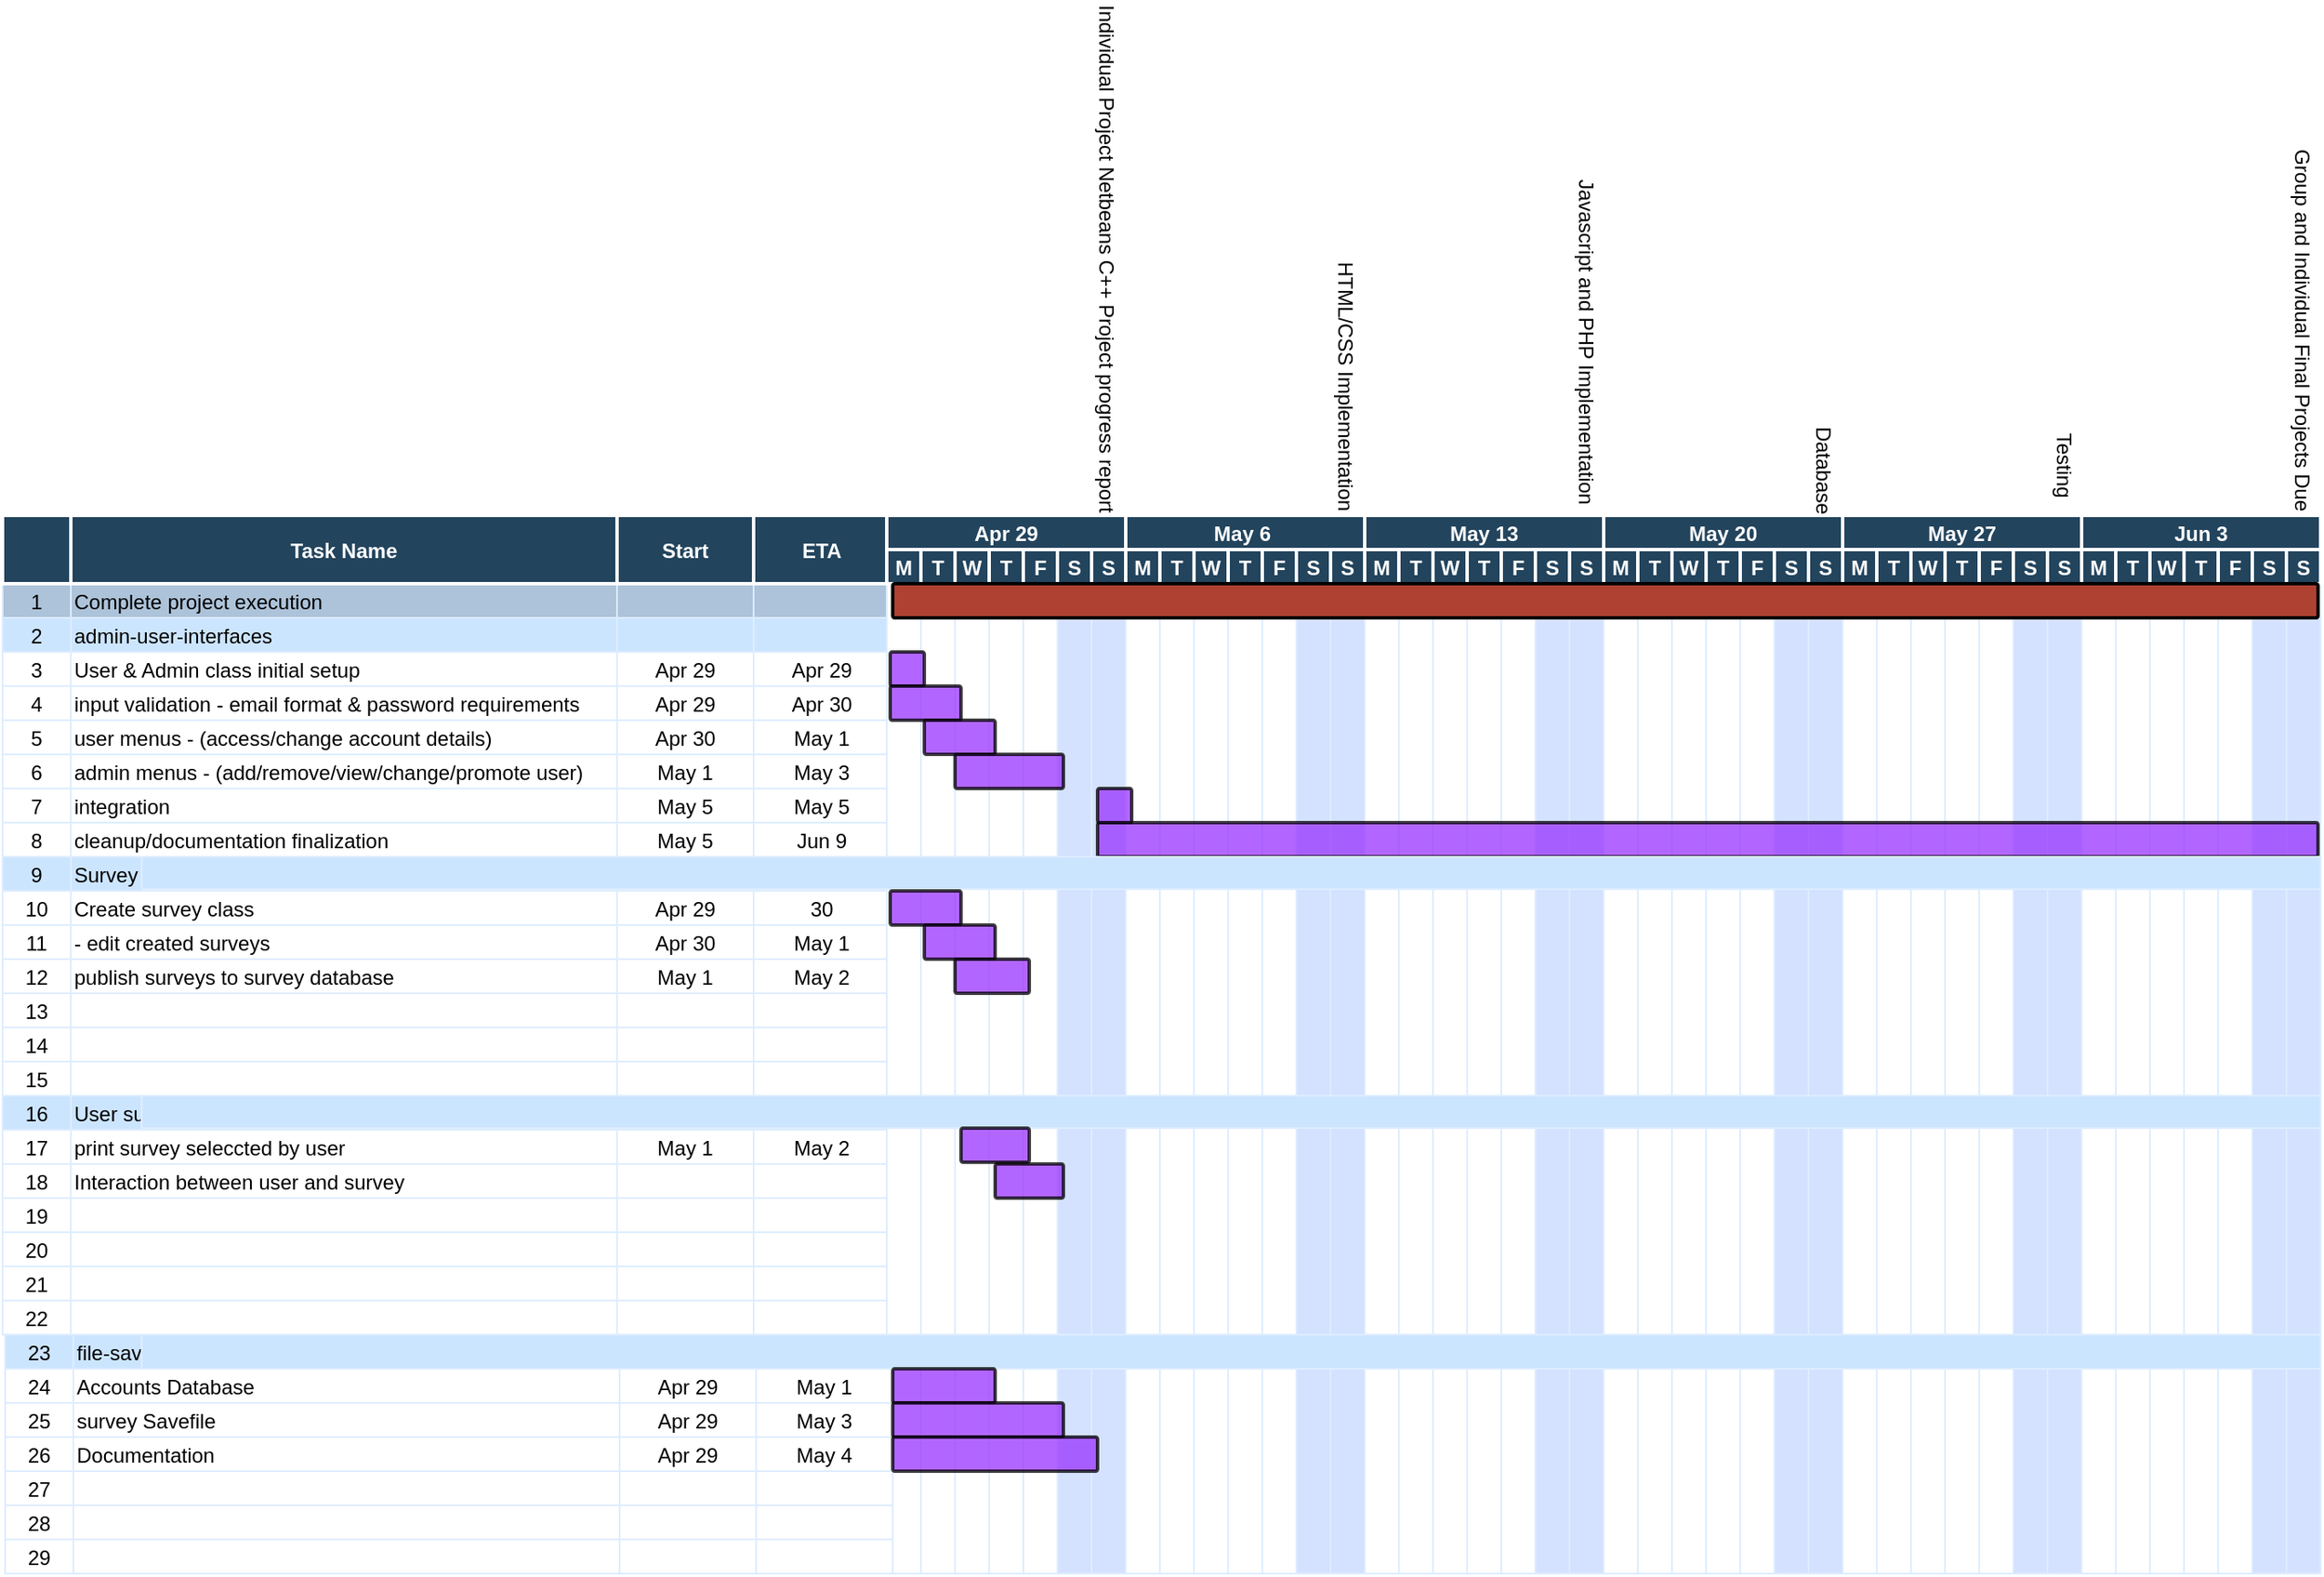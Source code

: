 <mxfile version="24.3.1" type="device">
  <diagram name="Page-1" id="8378b5f6-a2b2-b727-a746-972ab9d02e00">
    <mxGraphModel dx="1430" dy="763" grid="1" gridSize="10" guides="1" tooltips="1" connect="0" arrows="1" fold="1" page="1" pageScale="1.5" pageWidth="1169" pageHeight="827" background="none" math="0" shadow="0">
      <root>
        <mxCell id="0" />
        <mxCell id="1" parent="0" />
        <mxCell id="63" value="1" style="strokeColor=#DEEDFF;fillColor=#ADC3D9" parent="1" vertex="1">
          <mxGeometry x="868.5" y="420" width="40" height="20" as="geometry" />
        </mxCell>
        <mxCell id="64" value="Complete project execution" style="align=left;strokeColor=#DEEDFF;fillColor=#ADC3D9" parent="1" vertex="1">
          <mxGeometry x="908.5" y="420" width="320" height="20" as="geometry" />
        </mxCell>
        <mxCell id="66" value="" style="strokeColor=#DEEDFF;fillColor=#ADC3D9" parent="1" vertex="1">
          <mxGeometry x="1228.5" y="420" width="80.0" height="20" as="geometry" />
        </mxCell>
        <mxCell id="67" value="" style="strokeColor=#DEEDFF;fillColor=#ADC3D9" parent="1" vertex="1">
          <mxGeometry x="1308.5" y="420.0" width="80.0" height="20" as="geometry" />
        </mxCell>
        <mxCell id="69" value="2" style="strokeColor=#DEEDFF;fillColor=#CCE5FF" parent="1" vertex="1">
          <mxGeometry x="868.5" y="440.0" width="40" height="20" as="geometry" />
        </mxCell>
        <mxCell id="70" value="admin-user-interfaces" style="align=left;strokeColor=#DEEDFF;fillColor=#CCE5FF" parent="1" vertex="1">
          <mxGeometry x="908.5" y="440.0" width="320.0" height="20" as="geometry" />
        </mxCell>
        <mxCell id="72" value="" style="strokeColor=#DEEDFF;fillColor=#CCE5FF" parent="1" vertex="1">
          <mxGeometry x="1228.5" y="440.0" width="80.0" height="20" as="geometry" />
        </mxCell>
        <mxCell id="73" value="" style="strokeColor=#DEEDFF;fillColor=#CCE5FF" parent="1" vertex="1">
          <mxGeometry x="1308.5" y="440.0" width="80.0" height="20" as="geometry" />
        </mxCell>
        <mxCell id="74" value="3" style="strokeColor=#DEEDFF" parent="1" vertex="1">
          <mxGeometry x="868.5" y="460.0" width="40" height="20" as="geometry" />
        </mxCell>
        <mxCell id="75" value="User &amp; Admin class initial setup" style="align=left;strokeColor=#DEEDFF" parent="1" vertex="1">
          <mxGeometry x="908.5" y="460.0" width="320.0" height="20.0" as="geometry" />
        </mxCell>
        <mxCell id="77" value="Apr 29" style="strokeColor=#DEEDFF" parent="1" vertex="1">
          <mxGeometry x="1228.5" y="460.0" width="80.0" height="20" as="geometry" />
        </mxCell>
        <mxCell id="78" value="Apr 29" style="strokeColor=#DEEDFF" parent="1" vertex="1">
          <mxGeometry x="1308.5" y="460" width="80.0" height="20" as="geometry" />
        </mxCell>
        <mxCell id="79" value="4" style="strokeColor=#DEEDFF" parent="1" vertex="1">
          <mxGeometry x="868.5" y="480.0" width="40" height="20" as="geometry" />
        </mxCell>
        <mxCell id="80" value="input validation - email format &amp; password requirements" style="align=left;strokeColor=#DEEDFF" parent="1" vertex="1">
          <mxGeometry x="908.5" y="480.0" width="320" height="20" as="geometry" />
        </mxCell>
        <mxCell id="82" value="Apr 29" style="strokeColor=#DEEDFF" parent="1" vertex="1">
          <mxGeometry x="1228.5" y="480.0" width="80.0" height="20" as="geometry" />
        </mxCell>
        <mxCell id="83" value="Apr 30" style="strokeColor=#DEEDFF" parent="1" vertex="1">
          <mxGeometry x="1308.5" y="480.0" width="80.0" height="20" as="geometry" />
        </mxCell>
        <mxCell id="84" value="5" style="strokeColor=#DEEDFF" parent="1" vertex="1">
          <mxGeometry x="868.5" y="500.0" width="40" height="20" as="geometry" />
        </mxCell>
        <mxCell id="85" value="user menus - (access/change account details)" style="align=left;strokeColor=#DEEDFF" parent="1" vertex="1">
          <mxGeometry x="908.5" y="500.0" width="320.0" height="20" as="geometry" />
        </mxCell>
        <mxCell id="9tf3NSUqnuniqDZa3T5g-255" value="" style="edgeStyle=orthogonalEdgeStyle;rounded=0;orthogonalLoop=1;jettySize=auto;html=1;" parent="1" source="87" target="95" edge="1">
          <mxGeometry relative="1" as="geometry" />
        </mxCell>
        <mxCell id="87" value="Apr 30" style="strokeColor=#DEEDFF" parent="1" vertex="1">
          <mxGeometry x="1228.5" y="500.0" width="80.0" height="20" as="geometry" />
        </mxCell>
        <mxCell id="88" value="May 1" style="strokeColor=#DEEDFF" parent="1" vertex="1">
          <mxGeometry x="1308.5" y="500.0" width="80.0" height="20" as="geometry" />
        </mxCell>
        <mxCell id="89" value="6" style="strokeColor=#DEEDFF" parent="1" vertex="1">
          <mxGeometry x="868.5" y="520.0" width="40" height="20" as="geometry" />
        </mxCell>
        <mxCell id="90" value="admin menus - (add/remove/view/change/promote user)" style="align=left;strokeColor=#DEEDFF" parent="1" vertex="1">
          <mxGeometry x="908.5" y="520.0" width="320.0" height="20" as="geometry" />
        </mxCell>
        <mxCell id="92" value="May 1" style="strokeColor=#DEEDFF" parent="1" vertex="1">
          <mxGeometry x="1228.5" y="520.0" width="80.0" height="20" as="geometry" />
        </mxCell>
        <mxCell id="93" value="May 3" style="strokeColor=#DEEDFF" parent="1" vertex="1">
          <mxGeometry x="1308.5" y="520.0" width="80.0" height="20" as="geometry" />
        </mxCell>
        <mxCell id="94" value="7" style="strokeColor=#DEEDFF" parent="1" vertex="1">
          <mxGeometry x="868.5" y="540.0" width="40" height="20" as="geometry" />
        </mxCell>
        <mxCell id="95" value="integration" style="align=left;strokeColor=#DEEDFF" parent="1" vertex="1">
          <mxGeometry x="908.5" y="540.0" width="320.0" height="20" as="geometry" />
        </mxCell>
        <mxCell id="97" value="May 5" style="strokeColor=#DEEDFF" parent="1" vertex="1">
          <mxGeometry x="1228.5" y="540.0" width="80.0" height="20" as="geometry" />
        </mxCell>
        <mxCell id="98" value="May 5" style="strokeColor=#DEEDFF" parent="1" vertex="1">
          <mxGeometry x="1308.5" y="540.0" width="80.0" height="20" as="geometry" />
        </mxCell>
        <mxCell id="99" value="8" style="strokeColor=#DEEDFF" parent="1" vertex="1">
          <mxGeometry x="868.5" y="560.0" width="40" height="20" as="geometry" />
        </mxCell>
        <mxCell id="100" value="cleanup/documentation finalization" style="align=left;strokeColor=#DEEDFF" parent="1" vertex="1">
          <mxGeometry x="908.5" y="560.0" width="320.0" height="20" as="geometry" />
        </mxCell>
        <mxCell id="102" value="May 5" style="strokeColor=#DEEDFF" parent="1" vertex="1">
          <mxGeometry x="1228.5" y="560.0" width="80.0" height="20" as="geometry" />
        </mxCell>
        <mxCell id="103" value="Jun 9" style="strokeColor=#DEEDFF" parent="1" vertex="1">
          <mxGeometry x="1308.5" y="560.0" width="80.0" height="20" as="geometry" />
        </mxCell>
        <mxCell id="104" value="9" style="strokeColor=#DEEDFF;fillColor=#CCE5FF" parent="1" vertex="1">
          <mxGeometry x="868.5" y="580.0" width="40" height="20" as="geometry" />
        </mxCell>
        <mxCell id="105" value="Survey questions" style="align=left;strokeColor=#DEEDFF;fillColor=#CCE5FF" parent="1" vertex="1">
          <mxGeometry x="908.5" y="580.0" width="320.0" height="20.0" as="geometry" />
        </mxCell>
        <mxCell id="107" value="" style="strokeColor=#DEEDFF;fillColor=#CCE5FF" parent="1" vertex="1">
          <mxGeometry x="1228.5" y="580.0" width="80.0" height="20" as="geometry" />
        </mxCell>
        <mxCell id="108" value="" style="strokeColor=#DEEDFF;fillColor=#CCE5FF" parent="1" vertex="1">
          <mxGeometry x="1308.5" y="580.0" width="80.0" height="20" as="geometry" />
        </mxCell>
        <mxCell id="109" value="10" style="strokeColor=#DEEDFF" parent="1" vertex="1">
          <mxGeometry x="868.5" y="600.0" width="40" height="20" as="geometry" />
        </mxCell>
        <mxCell id="110" value="Create survey class" style="align=left;strokeColor=#DEEDFF" parent="1" vertex="1">
          <mxGeometry x="908.5" y="600.0" width="320.0" height="20" as="geometry" />
        </mxCell>
        <mxCell id="112" value="Apr 29" style="strokeColor=#DEEDFF" parent="1" vertex="1">
          <mxGeometry x="1228.5" y="600.0" width="80.0" height="20" as="geometry" />
        </mxCell>
        <mxCell id="113" value="30" style="strokeColor=#DEEDFF" parent="1" vertex="1">
          <mxGeometry x="1308.5" y="600.0" width="80.0" height="20" as="geometry" />
        </mxCell>
        <mxCell id="114" value="11" style="strokeColor=#DEEDFF" parent="1" vertex="1">
          <mxGeometry x="868.5" y="620.0" width="40" height="20" as="geometry" />
        </mxCell>
        <mxCell id="115" value="- edit created surveys" style="align=left;strokeColor=#DEEDFF" parent="1" vertex="1">
          <mxGeometry x="908.5" y="620.0" width="320.0" height="20" as="geometry" />
        </mxCell>
        <mxCell id="117" value="Apr 30" style="strokeColor=#DEEDFF" parent="1" vertex="1">
          <mxGeometry x="1228.5" y="620.0" width="80.0" height="20" as="geometry" />
        </mxCell>
        <mxCell id="118" value="May 1" style="strokeColor=#DEEDFF" parent="1" vertex="1">
          <mxGeometry x="1308.5" y="620.0" width="80.0" height="20" as="geometry" />
        </mxCell>
        <mxCell id="119" value="12" style="strokeColor=#DEEDFF" parent="1" vertex="1">
          <mxGeometry x="868.5" y="640.0" width="40" height="20" as="geometry" />
        </mxCell>
        <mxCell id="120" value="publish surveys to survey database" style="align=left;strokeColor=#DEEDFF" parent="1" vertex="1">
          <mxGeometry x="908.5" y="640.0" width="320" height="20" as="geometry" />
        </mxCell>
        <mxCell id="122" value="May 1" style="strokeColor=#DEEDFF" parent="1" vertex="1">
          <mxGeometry x="1228.5" y="640.0" width="80.0" height="20" as="geometry" />
        </mxCell>
        <mxCell id="123" value="May 2" style="strokeColor=#DEEDFF" parent="1" vertex="1">
          <mxGeometry x="1308.5" y="640.0" width="80.0" height="20" as="geometry" />
        </mxCell>
        <mxCell id="124" value="13" style="strokeColor=#DEEDFF" parent="1" vertex="1">
          <mxGeometry x="868.5" y="660.0" width="40" height="20" as="geometry" />
        </mxCell>
        <mxCell id="125" value="" style="align=left;strokeColor=#DEEDFF" parent="1" vertex="1">
          <mxGeometry x="908.5" y="660.0" width="320" height="20" as="geometry" />
        </mxCell>
        <mxCell id="127" value="" style="strokeColor=#DEEDFF" parent="1" vertex="1">
          <mxGeometry x="1228.5" y="660.0" width="80.0" height="20" as="geometry" />
        </mxCell>
        <mxCell id="128" value="" style="strokeColor=#DEEDFF" parent="1" vertex="1">
          <mxGeometry x="1308.5" y="660.0" width="80.0" height="20" as="geometry" />
        </mxCell>
        <mxCell id="129" value="14" style="strokeColor=#DEEDFF" parent="1" vertex="1">
          <mxGeometry x="868.5" y="680.0" width="40" height="20" as="geometry" />
        </mxCell>
        <mxCell id="130" value="" style="align=left;strokeColor=#DEEDFF" parent="1" vertex="1">
          <mxGeometry x="908.5" y="680.0" width="320.0" height="20" as="geometry" />
        </mxCell>
        <mxCell id="132" value="" style="strokeColor=#DEEDFF" parent="1" vertex="1">
          <mxGeometry x="1228.5" y="680.0" width="80.0" height="20" as="geometry" />
        </mxCell>
        <mxCell id="133" value="" style="strokeColor=#DEEDFF" parent="1" vertex="1">
          <mxGeometry x="1308.5" y="680.0" width="80.0" height="20" as="geometry" />
        </mxCell>
        <mxCell id="134" value="15" style="strokeColor=#DEEDFF;fillColor=#FFFFFF" parent="1" vertex="1">
          <mxGeometry x="868.5" y="700.0" width="40" height="20" as="geometry" />
        </mxCell>
        <mxCell id="135" value="" style="align=left;strokeColor=#DEEDFF;fillColor=#FFFFFF" parent="1" vertex="1">
          <mxGeometry x="908.5" y="700.0" width="320.0" height="20" as="geometry" />
        </mxCell>
        <mxCell id="137" value="" style="strokeColor=#DEEDFF;fillColor=#FFFFFF" parent="1" vertex="1">
          <mxGeometry x="1228.5" y="700.0" width="80.0" height="20" as="geometry" />
        </mxCell>
        <mxCell id="138" value="" style="strokeColor=#DEEDFF;fillColor=#FFFFFF" parent="1" vertex="1">
          <mxGeometry x="1308.5" y="700.0" width="80.0" height="20" as="geometry" />
        </mxCell>
        <mxCell id="139" value="16" style="strokeColor=#DEEDFF;fillColor=#CCE5FF" parent="1" vertex="1">
          <mxGeometry x="868.5" y="720.0" width="40" height="20" as="geometry" />
        </mxCell>
        <mxCell id="140" value="User survey completion" style="align=left;strokeColor=#DEEDFF;fillColor=#CCE5FF" parent="1" vertex="1">
          <mxGeometry x="908.5" y="720.0" width="320.0" height="20" as="geometry" />
        </mxCell>
        <mxCell id="142" value="" style="strokeColor=#DEEDFF;fillColor=#CCE5FF" parent="1" vertex="1">
          <mxGeometry x="1228.5" y="720.0" width="80.0" height="20" as="geometry" />
        </mxCell>
        <mxCell id="143" value="" style="strokeColor=#DEEDFF;fillColor=#CCE5FF" parent="1" vertex="1">
          <mxGeometry x="1308.5" y="720.0" width="80.0" height="20" as="geometry" />
        </mxCell>
        <mxCell id="144" value="17" style="strokeColor=#DEEDFF" parent="1" vertex="1">
          <mxGeometry x="868.5" y="740.0" width="40" height="20" as="geometry" />
        </mxCell>
        <mxCell id="145" value="print survey seleccted by user" style="align=left;strokeColor=#DEEDFF" parent="1" vertex="1">
          <mxGeometry x="908.5" y="740.0" width="320.0" height="20" as="geometry" />
        </mxCell>
        <mxCell id="147" value="May 1" style="strokeColor=#DEEDFF" parent="1" vertex="1">
          <mxGeometry x="1228.5" y="740.0" width="80.0" height="20" as="geometry" />
        </mxCell>
        <mxCell id="148" value="May 2" style="strokeColor=#DEEDFF;direction=west;" parent="1" vertex="1">
          <mxGeometry x="1308.5" y="740.0" width="80.0" height="20" as="geometry" />
        </mxCell>
        <mxCell id="149" value="18" style="strokeColor=#DEEDFF" parent="1" vertex="1">
          <mxGeometry x="868.5" y="760.0" width="40" height="20" as="geometry" />
        </mxCell>
        <mxCell id="150" value="Interaction between user and survey" style="align=left;strokeColor=#DEEDFF" parent="1" vertex="1">
          <mxGeometry x="908.5" y="760.0" width="320.0" height="20" as="geometry" />
        </mxCell>
        <mxCell id="152" value="" style="strokeColor=#DEEDFF" parent="1" vertex="1">
          <mxGeometry x="1228.5" y="760.0" width="80.0" height="20" as="geometry" />
        </mxCell>
        <mxCell id="153" value="" style="strokeColor=#DEEDFF" parent="1" vertex="1">
          <mxGeometry x="1308.5" y="760.0" width="80.0" height="20" as="geometry" />
        </mxCell>
        <mxCell id="154" value="19" style="strokeColor=#DEEDFF" parent="1" vertex="1">
          <mxGeometry x="868.5" y="780.0" width="40" height="20" as="geometry" />
        </mxCell>
        <mxCell id="155" value="" style="align=left;strokeColor=#DEEDFF" parent="1" vertex="1">
          <mxGeometry x="908.5" y="780.0" width="320.0" height="20" as="geometry" />
        </mxCell>
        <mxCell id="157" value="" style="strokeColor=#DEEDFF" parent="1" vertex="1">
          <mxGeometry x="1228.5" y="780.0" width="80.0" height="20" as="geometry" />
        </mxCell>
        <mxCell id="158" value="" style="strokeColor=#DEEDFF" parent="1" vertex="1">
          <mxGeometry x="1308.5" y="780.0" width="80.0" height="20" as="geometry" />
        </mxCell>
        <mxCell id="159" value="20" style="strokeColor=#DEEDFF" parent="1" vertex="1">
          <mxGeometry x="868.5" y="800.0" width="40" height="20" as="geometry" />
        </mxCell>
        <mxCell id="160" value="" style="align=left;strokeColor=#DEEDFF" parent="1" vertex="1">
          <mxGeometry x="908.5" y="800.0" width="320.0" height="20" as="geometry" />
        </mxCell>
        <mxCell id="162" value="" style="strokeColor=#DEEDFF" parent="1" vertex="1">
          <mxGeometry x="1228.5" y="800.0" width="80.0" height="20" as="geometry" />
        </mxCell>
        <mxCell id="163" value="" style="strokeColor=#DEEDFF" parent="1" vertex="1">
          <mxGeometry x="1308.5" y="800.0" width="80.0" height="20" as="geometry" />
        </mxCell>
        <mxCell id="164" value="21" style="strokeColor=#DEEDFF" parent="1" vertex="1">
          <mxGeometry x="868.5" y="820.0" width="40" height="20" as="geometry" />
        </mxCell>
        <mxCell id="165" value="" style="align=left;strokeColor=#DEEDFF" parent="1" vertex="1">
          <mxGeometry x="908.5" y="820.0" width="320.0" height="20" as="geometry" />
        </mxCell>
        <mxCell id="167" value="" style="strokeColor=#DEEDFF" parent="1" vertex="1">
          <mxGeometry x="1228.5" y="820.0" width="80.0" height="20" as="geometry" />
        </mxCell>
        <mxCell id="168" value="" style="strokeColor=#DEEDFF" parent="1" vertex="1">
          <mxGeometry x="1308.5" y="820.0" width="80.0" height="20" as="geometry" />
        </mxCell>
        <mxCell id="169" value="22" style="strokeColor=#DEEDFF" parent="1" vertex="1">
          <mxGeometry x="868.5" y="840.0" width="40" height="20" as="geometry" />
        </mxCell>
        <mxCell id="170" value="" style="align=left;strokeColor=#DEEDFF" parent="1" vertex="1">
          <mxGeometry x="908.5" y="840.0" width="320.0" height="20" as="geometry" />
        </mxCell>
        <mxCell id="172" value="" style="strokeColor=#DEEDFF" parent="1" vertex="1">
          <mxGeometry x="1228.5" y="840.0" width="80.0" height="20" as="geometry" />
        </mxCell>
        <mxCell id="173" value="" style="strokeColor=#DEEDFF" parent="1" vertex="1">
          <mxGeometry x="1308.5" y="840.0" width="80.0" height="20" as="geometry" />
        </mxCell>
        <mxCell id="221" value="" style="strokeColor=#DEEDFF" parent="1" vertex="1">
          <mxGeometry x="1386.5" y="420.0" width="20" height="580" as="geometry" />
        </mxCell>
        <mxCell id="222" value="" style="strokeColor=#DEEDFF" parent="1" vertex="1">
          <mxGeometry x="1406.5" y="420.0" width="20" height="580" as="geometry" />
        </mxCell>
        <mxCell id="223" value="" style="strokeColor=#DEEDFF" parent="1" vertex="1">
          <mxGeometry x="1426.5" y="420.0" width="20" height="580" as="geometry" />
        </mxCell>
        <mxCell id="224" value="" style="strokeColor=#DEEDFF" parent="1" vertex="1">
          <mxGeometry x="1446.5" y="420.0" width="20" height="580" as="geometry" />
        </mxCell>
        <mxCell id="225" value="" style="strokeColor=#DEEDFF" parent="1" vertex="1">
          <mxGeometry x="1466.5" y="420.0" width="20" height="580" as="geometry" />
        </mxCell>
        <mxCell id="226" value="" style="strokeColor=#DEEDFF;fillColor=#D4E1FF" parent="1" vertex="1">
          <mxGeometry x="1486.5" y="420.0" width="20" height="580" as="geometry" />
        </mxCell>
        <mxCell id="227" value="" style="strokeColor=#DEEDFF;fillColor=#D4E1FF" parent="1" vertex="1">
          <mxGeometry x="1506.5" y="420.0" width="20" height="580" as="geometry" />
        </mxCell>
        <mxCell id="228" value="" style="strokeColor=#DEEDFF" parent="1" vertex="1">
          <mxGeometry x="1526.5" y="420.0" width="20" height="580" as="geometry" />
        </mxCell>
        <mxCell id="229" value="" style="strokeColor=#DEEDFF" parent="1" vertex="1">
          <mxGeometry x="1546.5" y="420.0" width="20" height="580" as="geometry" />
        </mxCell>
        <mxCell id="230" value="" style="strokeColor=#DEEDFF" parent="1" vertex="1">
          <mxGeometry x="1566.5" y="420.0" width="20" height="580" as="geometry" />
        </mxCell>
        <mxCell id="231" value="" style="strokeColor=#DEEDFF" parent="1" vertex="1">
          <mxGeometry x="1586.5" y="420.0" width="20" height="580" as="geometry" />
        </mxCell>
        <mxCell id="232" value="" style="strokeColor=#DEEDFF" parent="1" vertex="1">
          <mxGeometry x="1606.5" y="420.0" width="20" height="580" as="geometry" />
        </mxCell>
        <mxCell id="233" value="" style="strokeColor=#DEEDFF;fillColor=#D4E1FF" parent="1" vertex="1">
          <mxGeometry x="1626.5" y="420.0" width="20" height="580" as="geometry" />
        </mxCell>
        <mxCell id="234" value="" style="strokeColor=#DEEDFF;fillColor=#D4E1FF" parent="1" vertex="1">
          <mxGeometry x="1646.5" y="420.0" width="20" height="580" as="geometry" />
        </mxCell>
        <mxCell id="235" value="" style="strokeColor=#DEEDFF" parent="1" vertex="1">
          <mxGeometry x="1666.5" y="420.0" width="20" height="580" as="geometry" />
        </mxCell>
        <mxCell id="236" value="" style="strokeColor=#DEEDFF" parent="1" vertex="1">
          <mxGeometry x="1686.5" y="420.0" width="20" height="580" as="geometry" />
        </mxCell>
        <mxCell id="237" value="" style="strokeColor=#DEEDFF" parent="1" vertex="1">
          <mxGeometry x="1706.5" y="420.0" width="20" height="580" as="geometry" />
        </mxCell>
        <mxCell id="238" value="" style="strokeColor=#DEEDFF" parent="1" vertex="1">
          <mxGeometry x="1726.5" y="420.0" width="20" height="580" as="geometry" />
        </mxCell>
        <mxCell id="239" value="" style="strokeColor=#DEEDFF" parent="1" vertex="1">
          <mxGeometry x="1746.5" y="420.0" width="20" height="580" as="geometry" />
        </mxCell>
        <mxCell id="240" value="" style="strokeColor=#DEEDFF;fillColor=#D4E1FF" parent="1" vertex="1">
          <mxGeometry x="1766.5" y="420.0" width="20" height="580" as="geometry" />
        </mxCell>
        <mxCell id="241" value="" style="strokeColor=#DEEDFF;fillColor=#D4E1FF" parent="1" vertex="1">
          <mxGeometry x="1786.5" y="420.0" width="20" height="580" as="geometry" />
        </mxCell>
        <mxCell id="2" value="Task Name" style="fillColor=#23445D;strokeColor=#FFFFFF;strokeWidth=2;fontColor=#FFFFFF;fontStyle=1" parent="1" vertex="1">
          <mxGeometry x="908.5" y="380" width="320" height="40" as="geometry" />
        </mxCell>
        <mxCell id="3" value="" style="fillColor=#23445D;strokeColor=#FFFFFF;strokeWidth=2;fontColor=#FFFFFF;fontStyle=1" parent="1" vertex="1">
          <mxGeometry x="868.5" y="380" width="40" height="40" as="geometry" />
        </mxCell>
        <mxCell id="13" value="Start" style="fillColor=#23445D;strokeColor=#FFFFFF;strokeWidth=2;fontColor=#FFFFFF;fontStyle=1" parent="1" vertex="1">
          <mxGeometry x="1228.5" y="380.0" width="80.0" height="40.0" as="geometry" />
        </mxCell>
        <mxCell id="14" value="ETA" style="fillColor=#23445D;strokeColor=#FFFFFF;strokeWidth=2;fontColor=#FFFFFF;fontStyle=1" parent="1" vertex="1">
          <mxGeometry x="1308.5" y="380.0" width="80.0" height="40.0" as="geometry" />
        </mxCell>
        <mxCell id="39" value="Apr 29" style="fillColor=#23445D;strokeColor=#FFFFFF;strokeWidth=2;fontColor=#FFFFFF;fontStyle=1" parent="1" vertex="1">
          <mxGeometry x="1386.5" y="380.0" width="140" height="20" as="geometry" />
        </mxCell>
        <mxCell id="40" value="M" style="fillColor=#23445D;strokeColor=#FFFFFF;strokeWidth=2;fontColor=#FFFFFF;fontStyle=1" parent="1" vertex="1">
          <mxGeometry x="1386.5" y="400.0" width="20" height="20" as="geometry" />
        </mxCell>
        <mxCell id="41" value="T" style="fillColor=#23445D;strokeColor=#FFFFFF;strokeWidth=2;fontColor=#FFFFFF;fontStyle=1" parent="1" vertex="1">
          <mxGeometry x="1406.5" y="400.0" width="20" height="20" as="geometry" />
        </mxCell>
        <mxCell id="42" value="W" style="fillColor=#23445D;strokeColor=#FFFFFF;strokeWidth=2;fontColor=#FFFFFF;fontStyle=1" parent="1" vertex="1">
          <mxGeometry x="1426.5" y="400.0" width="20" height="20" as="geometry" />
        </mxCell>
        <mxCell id="43" value="T" style="fillColor=#23445D;strokeColor=#FFFFFF;strokeWidth=2;fontColor=#FFFFFF;fontStyle=1" parent="1" vertex="1">
          <mxGeometry x="1446.5" y="400.0" width="20" height="20" as="geometry" />
        </mxCell>
        <mxCell id="44" value="F" style="fillColor=#23445D;strokeColor=#FFFFFF;strokeWidth=2;fontColor=#FFFFFF;fontStyle=1" parent="1" vertex="1">
          <mxGeometry x="1466.5" y="400" width="20" height="20" as="geometry" />
        </mxCell>
        <mxCell id="45" value="S" style="fillColor=#23445D;strokeColor=#FFFFFF;strokeWidth=2;fontColor=#FFFFFF;fontStyle=1" parent="1" vertex="1">
          <mxGeometry x="1486.5" y="400" width="20" height="20" as="geometry" />
        </mxCell>
        <mxCell id="46" value="S" style="fillColor=#23445D;strokeColor=#FFFFFF;strokeWidth=2;fontColor=#FFFFFF;fontStyle=1" parent="1" vertex="1">
          <mxGeometry x="1506.5" y="400" width="20" height="20" as="geometry" />
        </mxCell>
        <mxCell id="47" value="May 6 " style="fillColor=#23445D;strokeColor=#FFFFFF;strokeWidth=2;fontColor=#FFFFFF;fontStyle=1" parent="1" vertex="1">
          <mxGeometry x="1526.5" y="380" width="140" height="20" as="geometry" />
        </mxCell>
        <mxCell id="48" value="M" style="fillColor=#23445D;strokeColor=#FFFFFF;strokeWidth=2;fontColor=#FFFFFF;fontStyle=1" parent="1" vertex="1">
          <mxGeometry x="1526.5" y="400" width="20" height="20" as="geometry" />
        </mxCell>
        <mxCell id="49" value="T" style="fillColor=#23445D;strokeColor=#FFFFFF;strokeWidth=2;fontColor=#FFFFFF;fontStyle=1" parent="1" vertex="1">
          <mxGeometry x="1546.5" y="400" width="20" height="20" as="geometry" />
        </mxCell>
        <mxCell id="50" value="W" style="fillColor=#23445D;strokeColor=#FFFFFF;strokeWidth=2;fontColor=#FFFFFF;fontStyle=1" parent="1" vertex="1">
          <mxGeometry x="1566.5" y="400" width="20" height="20" as="geometry" />
        </mxCell>
        <mxCell id="51" value="T" style="fillColor=#23445D;strokeColor=#FFFFFF;strokeWidth=2;fontColor=#FFFFFF;fontStyle=1" parent="1" vertex="1">
          <mxGeometry x="1586.5" y="400" width="20" height="20" as="geometry" />
        </mxCell>
        <mxCell id="52" value="F" style="fillColor=#23445D;strokeColor=#FFFFFF;strokeWidth=2;fontColor=#FFFFFF;fontStyle=1" parent="1" vertex="1">
          <mxGeometry x="1606.5" y="400" width="20" height="20" as="geometry" />
        </mxCell>
        <mxCell id="53" value="S" style="fillColor=#23445D;strokeColor=#FFFFFF;strokeWidth=2;fontColor=#FFFFFF;fontStyle=1" parent="1" vertex="1">
          <mxGeometry x="1626.5" y="400" width="20" height="20" as="geometry" />
        </mxCell>
        <mxCell id="54" value="S" style="fillColor=#23445D;strokeColor=#FFFFFF;strokeWidth=2;fontColor=#FFFFFF;fontStyle=1" parent="1" vertex="1">
          <mxGeometry x="1646.5" y="400" width="20" height="20" as="geometry" />
        </mxCell>
        <mxCell id="55" value="May 13" style="fillColor=#23445D;strokeColor=#FFFFFF;strokeWidth=2;fontColor=#FFFFFF;fontStyle=1" parent="1" vertex="1">
          <mxGeometry x="1666.5" y="380.0" width="140" height="20" as="geometry" />
        </mxCell>
        <mxCell id="56" value="M" style="fillColor=#23445D;strokeColor=#FFFFFF;strokeWidth=2;fontColor=#FFFFFF;fontStyle=1" parent="1" vertex="1">
          <mxGeometry x="1666.5" y="400.0" width="20" height="20" as="geometry" />
        </mxCell>
        <mxCell id="57" value="T" style="fillColor=#23445D;strokeColor=#FFFFFF;strokeWidth=2;fontColor=#FFFFFF;fontStyle=1" parent="1" vertex="1">
          <mxGeometry x="1686.5" y="400.0" width="20" height="20" as="geometry" />
        </mxCell>
        <mxCell id="58" value="W" style="fillColor=#23445D;strokeColor=#FFFFFF;strokeWidth=2;fontColor=#FFFFFF;fontStyle=1" parent="1" vertex="1">
          <mxGeometry x="1706.5" y="400.0" width="20" height="20" as="geometry" />
        </mxCell>
        <mxCell id="59" value="T" style="fillColor=#23445D;strokeColor=#FFFFFF;strokeWidth=2;fontColor=#FFFFFF;fontStyle=1" parent="1" vertex="1">
          <mxGeometry x="1726.5" y="400.0" width="20" height="20" as="geometry" />
        </mxCell>
        <mxCell id="60" value="F" style="fillColor=#23445D;strokeColor=#FFFFFF;strokeWidth=2;fontColor=#FFFFFF;fontStyle=1" parent="1" vertex="1">
          <mxGeometry x="1746.5" y="400.0" width="20" height="20" as="geometry" />
        </mxCell>
        <mxCell id="61" value="S" style="fillColor=#23445D;strokeColor=#FFFFFF;strokeWidth=2;fontColor=#FFFFFF;fontStyle=1" parent="1" vertex="1">
          <mxGeometry x="1766.5" y="400.0" width="20" height="20" as="geometry" />
        </mxCell>
        <mxCell id="62" value="S" style="fillColor=#23445D;strokeColor=#FFFFFF;strokeWidth=2;fontColor=#FFFFFF;fontStyle=1" parent="1" vertex="1">
          <mxGeometry x="1786.5" y="400.0" width="20" height="20" as="geometry" />
        </mxCell>
        <mxCell id="Jeid9guDCt3J0gndHfBI-298" value="24" style="strokeColor=#DEEDFF" parent="1" vertex="1">
          <mxGeometry x="870.0" y="880.0" width="40" height="20" as="geometry" />
        </mxCell>
        <mxCell id="Jeid9guDCt3J0gndHfBI-299" value="Accounts Database" style="align=left;strokeColor=#DEEDFF" parent="1" vertex="1">
          <mxGeometry x="910.0" y="880.0" width="320.0" height="20" as="geometry" />
        </mxCell>
        <mxCell id="Jeid9guDCt3J0gndHfBI-301" value="Apr 29" style="strokeColor=#DEEDFF" parent="1" vertex="1">
          <mxGeometry x="1230.0" y="880.0" width="80.0" height="20" as="geometry" />
        </mxCell>
        <mxCell id="Jeid9guDCt3J0gndHfBI-302" value="May 1" style="strokeColor=#DEEDFF" parent="1" vertex="1">
          <mxGeometry x="1310.0" y="880.0" width="80.0" height="20" as="geometry" />
        </mxCell>
        <mxCell id="Jeid9guDCt3J0gndHfBI-303" value="25" style="strokeColor=#DEEDFF" parent="1" vertex="1">
          <mxGeometry x="870.0" y="900.0" width="40" height="20" as="geometry" />
        </mxCell>
        <mxCell id="Jeid9guDCt3J0gndHfBI-304" value="survey Savefile" style="align=left;strokeColor=#DEEDFF" parent="1" vertex="1">
          <mxGeometry x="910.0" y="900.0" width="320.0" height="20" as="geometry" />
        </mxCell>
        <mxCell id="Jeid9guDCt3J0gndHfBI-306" value="Apr 29" style="strokeColor=#DEEDFF" parent="1" vertex="1">
          <mxGeometry x="1230.0" y="900.0" width="80.0" height="20" as="geometry" />
        </mxCell>
        <mxCell id="Jeid9guDCt3J0gndHfBI-307" value="May 3" style="strokeColor=#DEEDFF" parent="1" vertex="1">
          <mxGeometry x="1310.0" y="900.0" width="80.0" height="20" as="geometry" />
        </mxCell>
        <mxCell id="Jeid9guDCt3J0gndHfBI-308" value="26" style="strokeColor=#DEEDFF" parent="1" vertex="1">
          <mxGeometry x="870.0" y="920.0" width="40" height="20" as="geometry" />
        </mxCell>
        <mxCell id="Jeid9guDCt3J0gndHfBI-309" value="Documentation" style="align=left;strokeColor=#DEEDFF" parent="1" vertex="1">
          <mxGeometry x="910.0" y="920.0" width="320.0" height="20" as="geometry" />
        </mxCell>
        <mxCell id="Jeid9guDCt3J0gndHfBI-311" value="Apr 29" style="strokeColor=#DEEDFF" parent="1" vertex="1">
          <mxGeometry x="1230.0" y="920.0" width="80.0" height="20" as="geometry" />
        </mxCell>
        <mxCell id="Jeid9guDCt3J0gndHfBI-312" value="May 4" style="strokeColor=#DEEDFF" parent="1" vertex="1">
          <mxGeometry x="1310.0" y="920.0" width="80.0" height="20" as="geometry" />
        </mxCell>
        <mxCell id="Jeid9guDCt3J0gndHfBI-313" value="27" style="strokeColor=#DEEDFF" parent="1" vertex="1">
          <mxGeometry x="870.0" y="940.0" width="40" height="20" as="geometry" />
        </mxCell>
        <mxCell id="Jeid9guDCt3J0gndHfBI-314" value="" style="align=left;strokeColor=#DEEDFF" parent="1" vertex="1">
          <mxGeometry x="910.0" y="940.0" width="320.0" height="20" as="geometry" />
        </mxCell>
        <mxCell id="Jeid9guDCt3J0gndHfBI-316" value="" style="strokeColor=#DEEDFF" parent="1" vertex="1">
          <mxGeometry x="1230.0" y="940.0" width="80.0" height="20" as="geometry" />
        </mxCell>
        <mxCell id="Jeid9guDCt3J0gndHfBI-317" value="" style="strokeColor=#DEEDFF" parent="1" vertex="1">
          <mxGeometry x="1310.0" y="940.0" width="80.0" height="20" as="geometry" />
        </mxCell>
        <mxCell id="Jeid9guDCt3J0gndHfBI-318" value="28" style="strokeColor=#DEEDFF" parent="1" vertex="1">
          <mxGeometry x="870.0" y="960.0" width="40" height="20" as="geometry" />
        </mxCell>
        <mxCell id="Jeid9guDCt3J0gndHfBI-319" value="" style="align=left;strokeColor=#DEEDFF" parent="1" vertex="1">
          <mxGeometry x="910.0" y="960.0" width="320.0" height="20" as="geometry" />
        </mxCell>
        <mxCell id="Jeid9guDCt3J0gndHfBI-321" value="" style="strokeColor=#DEEDFF" parent="1" vertex="1">
          <mxGeometry x="1230.0" y="960.0" width="80.0" height="20" as="geometry" />
        </mxCell>
        <mxCell id="Jeid9guDCt3J0gndHfBI-322" value="" style="strokeColor=#DEEDFF" parent="1" vertex="1">
          <mxGeometry x="1310.0" y="960.0" width="80.0" height="20" as="geometry" />
        </mxCell>
        <mxCell id="Jeid9guDCt3J0gndHfBI-323" value="29" style="strokeColor=#DEEDFF" parent="1" vertex="1">
          <mxGeometry x="870.0" y="980.0" width="40" height="20" as="geometry" />
        </mxCell>
        <mxCell id="Jeid9guDCt3J0gndHfBI-324" value="" style="align=left;strokeColor=#DEEDFF" parent="1" vertex="1">
          <mxGeometry x="910.0" y="980.0" width="320.0" height="20" as="geometry" />
        </mxCell>
        <mxCell id="Jeid9guDCt3J0gndHfBI-326" value="" style="strokeColor=#DEEDFF" parent="1" vertex="1">
          <mxGeometry x="1230.0" y="980.0" width="80.0" height="20" as="geometry" />
        </mxCell>
        <mxCell id="Jeid9guDCt3J0gndHfBI-327" value="" style="strokeColor=#DEEDFF" parent="1" vertex="1">
          <mxGeometry x="1310.0" y="980.0" width="80.0" height="20" as="geometry" />
        </mxCell>
        <mxCell id="Jeid9guDCt3J0gndHfBI-395" value="23" style="strokeColor=#DEEDFF;fillColor=#CCE5FF" parent="1" vertex="1">
          <mxGeometry x="870.0" y="860.0" width="40" height="20" as="geometry" />
        </mxCell>
        <mxCell id="Jeid9guDCt3J0gndHfBI-396" value="file-savers" style="align=left;strokeColor=#DEEDFF;fillColor=#CCE5FF" parent="1" vertex="1">
          <mxGeometry x="910.0" y="860.0" width="320.0" height="20" as="geometry" />
        </mxCell>
        <mxCell id="Jeid9guDCt3J0gndHfBI-398" value="" style="strokeColor=#DEEDFF;fillColor=#CCE5FF" parent="1" vertex="1">
          <mxGeometry x="1230.0" y="860.0" width="80.0" height="20" as="geometry" />
        </mxCell>
        <mxCell id="Jeid9guDCt3J0gndHfBI-399" value="" style="strokeColor=#DEEDFF;fillColor=#CCE5FF" parent="1" vertex="1">
          <mxGeometry x="1310.0" y="860.0" width="80.0" height="20" as="geometry" />
        </mxCell>
        <mxCell id="Jeid9guDCt3J0gndHfBI-404" value="" style="strokeColor=#DEEDFF" parent="1" vertex="1">
          <mxGeometry x="1806.5" y="420.0" width="20" height="580" as="geometry" />
        </mxCell>
        <mxCell id="Jeid9guDCt3J0gndHfBI-405" value="" style="strokeColor=#DEEDFF" parent="1" vertex="1">
          <mxGeometry x="1826.5" y="420.0" width="20" height="580" as="geometry" />
        </mxCell>
        <mxCell id="Jeid9guDCt3J0gndHfBI-406" value="" style="strokeColor=#DEEDFF" parent="1" vertex="1">
          <mxGeometry x="1846.5" y="420.0" width="20" height="580" as="geometry" />
        </mxCell>
        <mxCell id="Jeid9guDCt3J0gndHfBI-407" value="" style="strokeColor=#DEEDFF" parent="1" vertex="1">
          <mxGeometry x="1866.5" y="420.0" width="20" height="580" as="geometry" />
        </mxCell>
        <mxCell id="Jeid9guDCt3J0gndHfBI-408" value="" style="strokeColor=#DEEDFF" parent="1" vertex="1">
          <mxGeometry x="1886.5" y="420.0" width="20" height="580" as="geometry" />
        </mxCell>
        <mxCell id="Jeid9guDCt3J0gndHfBI-409" value="" style="strokeColor=#DEEDFF;fillColor=#D4E1FF" parent="1" vertex="1">
          <mxGeometry x="1906.5" y="420.0" width="20" height="580" as="geometry" />
        </mxCell>
        <mxCell id="Jeid9guDCt3J0gndHfBI-410" value="" style="strokeColor=#DEEDFF;fillColor=#D4E1FF" parent="1" vertex="1">
          <mxGeometry x="1926.5" y="420.0" width="20" height="580" as="geometry" />
        </mxCell>
        <mxCell id="Jeid9guDCt3J0gndHfBI-411" value="May 20" style="fillColor=#23445D;strokeColor=#FFFFFF;strokeWidth=2;fontColor=#FFFFFF;fontStyle=1" parent="1" vertex="1">
          <mxGeometry x="1806.5" y="380.0" width="140" height="20" as="geometry" />
        </mxCell>
        <mxCell id="Jeid9guDCt3J0gndHfBI-412" value="M" style="fillColor=#23445D;strokeColor=#FFFFFF;strokeWidth=2;fontColor=#FFFFFF;fontStyle=1" parent="1" vertex="1">
          <mxGeometry x="1806.5" y="400.0" width="20" height="20" as="geometry" />
        </mxCell>
        <mxCell id="Jeid9guDCt3J0gndHfBI-413" value="T" style="fillColor=#23445D;strokeColor=#FFFFFF;strokeWidth=2;fontColor=#FFFFFF;fontStyle=1" parent="1" vertex="1">
          <mxGeometry x="1826.5" y="400.0" width="20" height="20" as="geometry" />
        </mxCell>
        <mxCell id="Jeid9guDCt3J0gndHfBI-414" value="W" style="fillColor=#23445D;strokeColor=#FFFFFF;strokeWidth=2;fontColor=#FFFFFF;fontStyle=1" parent="1" vertex="1">
          <mxGeometry x="1846.5" y="400.0" width="20" height="20" as="geometry" />
        </mxCell>
        <mxCell id="Jeid9guDCt3J0gndHfBI-415" value="T" style="fillColor=#23445D;strokeColor=#FFFFFF;strokeWidth=2;fontColor=#FFFFFF;fontStyle=1" parent="1" vertex="1">
          <mxGeometry x="1866.5" y="400.0" width="20" height="20" as="geometry" />
        </mxCell>
        <mxCell id="Jeid9guDCt3J0gndHfBI-416" value="F" style="fillColor=#23445D;strokeColor=#FFFFFF;strokeWidth=2;fontColor=#FFFFFF;fontStyle=1" parent="1" vertex="1">
          <mxGeometry x="1886.5" y="400.0" width="20" height="20" as="geometry" />
        </mxCell>
        <mxCell id="Jeid9guDCt3J0gndHfBI-417" value="S" style="fillColor=#23445D;strokeColor=#FFFFFF;strokeWidth=2;fontColor=#FFFFFF;fontStyle=1" parent="1" vertex="1">
          <mxGeometry x="1906.5" y="400.0" width="20" height="20" as="geometry" />
        </mxCell>
        <mxCell id="Jeid9guDCt3J0gndHfBI-418" value="S" style="fillColor=#23445D;strokeColor=#FFFFFF;strokeWidth=2;fontColor=#FFFFFF;fontStyle=1" parent="1" vertex="1">
          <mxGeometry x="1926.5" y="400.0" width="20" height="20" as="geometry" />
        </mxCell>
        <mxCell id="Jeid9guDCt3J0gndHfBI-419" value="" style="strokeColor=#DEEDFF" parent="1" vertex="1">
          <mxGeometry x="1946.5" y="420.0" width="20" height="580" as="geometry" />
        </mxCell>
        <mxCell id="Jeid9guDCt3J0gndHfBI-420" value="" style="strokeColor=#DEEDFF" parent="1" vertex="1">
          <mxGeometry x="1966.5" y="420.0" width="20" height="580" as="geometry" />
        </mxCell>
        <mxCell id="Jeid9guDCt3J0gndHfBI-421" value="" style="strokeColor=#DEEDFF" parent="1" vertex="1">
          <mxGeometry x="1986.5" y="420.0" width="20" height="580" as="geometry" />
        </mxCell>
        <mxCell id="Jeid9guDCt3J0gndHfBI-422" value="" style="strokeColor=#DEEDFF" parent="1" vertex="1">
          <mxGeometry x="2006.5" y="420.0" width="20" height="580" as="geometry" />
        </mxCell>
        <mxCell id="Jeid9guDCt3J0gndHfBI-423" value="" style="strokeColor=#DEEDFF" parent="1" vertex="1">
          <mxGeometry x="2026.5" y="420.0" width="20" height="580" as="geometry" />
        </mxCell>
        <mxCell id="Jeid9guDCt3J0gndHfBI-424" value="" style="strokeColor=#DEEDFF;fillColor=#D4E1FF" parent="1" vertex="1">
          <mxGeometry x="2046.5" y="420.0" width="20" height="580" as="geometry" />
        </mxCell>
        <mxCell id="Jeid9guDCt3J0gndHfBI-425" value="" style="strokeColor=#DEEDFF;fillColor=#D4E1FF" parent="1" vertex="1">
          <mxGeometry x="2066.5" y="420.0" width="20" height="580" as="geometry" />
        </mxCell>
        <mxCell id="Jeid9guDCt3J0gndHfBI-426" value="May 27" style="fillColor=#23445D;strokeColor=#FFFFFF;strokeWidth=2;fontColor=#FFFFFF;fontStyle=1" parent="1" vertex="1">
          <mxGeometry x="1946.5" y="380.0" width="140" height="20" as="geometry" />
        </mxCell>
        <mxCell id="Jeid9guDCt3J0gndHfBI-427" value="M" style="fillColor=#23445D;strokeColor=#FFFFFF;strokeWidth=2;fontColor=#FFFFFF;fontStyle=1" parent="1" vertex="1">
          <mxGeometry x="1946.5" y="400.0" width="20" height="20" as="geometry" />
        </mxCell>
        <mxCell id="Jeid9guDCt3J0gndHfBI-428" value="T" style="fillColor=#23445D;strokeColor=#FFFFFF;strokeWidth=2;fontColor=#FFFFFF;fontStyle=1" parent="1" vertex="1">
          <mxGeometry x="1966.5" y="400.0" width="20" height="20" as="geometry" />
        </mxCell>
        <mxCell id="Jeid9guDCt3J0gndHfBI-429" value="W" style="fillColor=#23445D;strokeColor=#FFFFFF;strokeWidth=2;fontColor=#FFFFFF;fontStyle=1" parent="1" vertex="1">
          <mxGeometry x="1986.5" y="400.0" width="20" height="20" as="geometry" />
        </mxCell>
        <mxCell id="Jeid9guDCt3J0gndHfBI-430" value="T" style="fillColor=#23445D;strokeColor=#FFFFFF;strokeWidth=2;fontColor=#FFFFFF;fontStyle=1" parent="1" vertex="1">
          <mxGeometry x="2006.5" y="400.0" width="20" height="20" as="geometry" />
        </mxCell>
        <mxCell id="Jeid9guDCt3J0gndHfBI-431" value="F" style="fillColor=#23445D;strokeColor=#FFFFFF;strokeWidth=2;fontColor=#FFFFFF;fontStyle=1" parent="1" vertex="1">
          <mxGeometry x="2026.5" y="400.0" width="20" height="20" as="geometry" />
        </mxCell>
        <mxCell id="Jeid9guDCt3J0gndHfBI-432" value="S" style="fillColor=#23445D;strokeColor=#FFFFFF;strokeWidth=2;fontColor=#FFFFFF;fontStyle=1" parent="1" vertex="1">
          <mxGeometry x="2046.5" y="400.0" width="20" height="20" as="geometry" />
        </mxCell>
        <mxCell id="Jeid9guDCt3J0gndHfBI-433" value="S" style="fillColor=#23445D;strokeColor=#FFFFFF;strokeWidth=2;fontColor=#FFFFFF;fontStyle=1" parent="1" vertex="1">
          <mxGeometry x="2066.5" y="400.0" width="20" height="20" as="geometry" />
        </mxCell>
        <mxCell id="Jeid9guDCt3J0gndHfBI-434" value="" style="strokeColor=#DEEDFF" parent="1" vertex="1">
          <mxGeometry x="2086.5" y="420.0" width="20" height="580" as="geometry" />
        </mxCell>
        <mxCell id="Jeid9guDCt3J0gndHfBI-435" value="" style="strokeColor=#DEEDFF" parent="1" vertex="1">
          <mxGeometry x="2106.5" y="420.0" width="20" height="580" as="geometry" />
        </mxCell>
        <mxCell id="Jeid9guDCt3J0gndHfBI-436" value="" style="strokeColor=#DEEDFF" parent="1" vertex="1">
          <mxGeometry x="2126.5" y="420.0" width="20" height="580" as="geometry" />
        </mxCell>
        <mxCell id="Jeid9guDCt3J0gndHfBI-437" value="" style="strokeColor=#DEEDFF" parent="1" vertex="1">
          <mxGeometry x="2146.5" y="420.0" width="20" height="580" as="geometry" />
        </mxCell>
        <mxCell id="Jeid9guDCt3J0gndHfBI-438" value="" style="strokeColor=#DEEDFF" parent="1" vertex="1">
          <mxGeometry x="2166.5" y="420.0" width="20" height="580" as="geometry" />
        </mxCell>
        <mxCell id="Jeid9guDCt3J0gndHfBI-439" value="" style="strokeColor=#DEEDFF;fillColor=#D4E1FF" parent="1" vertex="1">
          <mxGeometry x="2186.5" y="420.0" width="20" height="580" as="geometry" />
        </mxCell>
        <mxCell id="Jeid9guDCt3J0gndHfBI-440" value="" style="strokeColor=#DEEDFF;fillColor=#D4E1FF" parent="1" vertex="1">
          <mxGeometry x="2206.5" y="420.0" width="20" height="580" as="geometry" />
        </mxCell>
        <mxCell id="Jeid9guDCt3J0gndHfBI-441" value="Jun 3" style="fillColor=#23445D;strokeColor=#FFFFFF;strokeWidth=2;fontColor=#FFFFFF;fontStyle=1" parent="1" vertex="1">
          <mxGeometry x="2086.5" y="380.0" width="140" height="20" as="geometry" />
        </mxCell>
        <mxCell id="Jeid9guDCt3J0gndHfBI-442" value="M" style="fillColor=#23445D;strokeColor=#FFFFFF;strokeWidth=2;fontColor=#FFFFFF;fontStyle=1" parent="1" vertex="1">
          <mxGeometry x="2086.5" y="400.0" width="20" height="20" as="geometry" />
        </mxCell>
        <mxCell id="Jeid9guDCt3J0gndHfBI-443" value="T" style="fillColor=#23445D;strokeColor=#FFFFFF;strokeWidth=2;fontColor=#FFFFFF;fontStyle=1" parent="1" vertex="1">
          <mxGeometry x="2106.5" y="400.0" width="20" height="20" as="geometry" />
        </mxCell>
        <mxCell id="Jeid9guDCt3J0gndHfBI-444" value="W" style="fillColor=#23445D;strokeColor=#FFFFFF;strokeWidth=2;fontColor=#FFFFFF;fontStyle=1" parent="1" vertex="1">
          <mxGeometry x="2126.5" y="400.0" width="20" height="20" as="geometry" />
        </mxCell>
        <mxCell id="Jeid9guDCt3J0gndHfBI-445" value="T" style="fillColor=#23445D;strokeColor=#FFFFFF;strokeWidth=2;fontColor=#FFFFFF;fontStyle=1" parent="1" vertex="1">
          <mxGeometry x="2146.5" y="400.0" width="20" height="20" as="geometry" />
        </mxCell>
        <mxCell id="Jeid9guDCt3J0gndHfBI-446" value="F" style="fillColor=#23445D;strokeColor=#FFFFFF;strokeWidth=2;fontColor=#FFFFFF;fontStyle=1" parent="1" vertex="1">
          <mxGeometry x="2166.5" y="400.0" width="20" height="20" as="geometry" />
        </mxCell>
        <mxCell id="Jeid9guDCt3J0gndHfBI-447" value="S" style="fillColor=#23445D;strokeColor=#FFFFFF;strokeWidth=2;fontColor=#FFFFFF;fontStyle=1" parent="1" vertex="1">
          <mxGeometry x="2186.5" y="400.0" width="20" height="20" as="geometry" />
        </mxCell>
        <mxCell id="Jeid9guDCt3J0gndHfBI-448" value="S" style="fillColor=#23445D;strokeColor=#FFFFFF;strokeWidth=2;fontColor=#FFFFFF;fontStyle=1" parent="1" vertex="1">
          <mxGeometry x="2206.5" y="400.0" width="20" height="20" as="geometry" />
        </mxCell>
        <mxCell id="254" value="" style="shape=mxgraph.flowchart.process;fillColor=#AE4132;strokeColor=#000000;strokeWidth=2;opacity=100" parent="1" vertex="1">
          <mxGeometry x="1390" y="420" width="835" height="20" as="geometry" />
        </mxCell>
        <mxCell id="Jeid9guDCt3J0gndHfBI-514" value="Individual Project Netbeans C++ Project progress report" style="text;whiteSpace=wrap;rotation=90;verticalAlign=middle;" parent="1" vertex="1">
          <mxGeometry x="1364.38" y="219.63" width="302.25" height="20" as="geometry" />
        </mxCell>
        <mxCell id="Jeid9guDCt3J0gndHfBI-515" value="HTML/CSS Implementation" style="text;whiteSpace=wrap;verticalAlign=middle;rotation=90;" parent="1" vertex="1">
          <mxGeometry x="1576.5" y="297.5" width="156.5" height="20" as="geometry" />
        </mxCell>
        <mxCell id="Jeid9guDCt3J0gndHfBI-516" value="Javascript and PHP Implementation" style="text;whiteSpace=wrap;rotation=90;verticalAlign=middle;" parent="1" vertex="1">
          <mxGeometry x="1695.63" y="271.12" width="199.31" height="20" as="geometry" />
        </mxCell>
        <mxCell id="Jeid9guDCt3J0gndHfBI-517" value="Database" style="text;whiteSpace=wrap;rotation=90;verticalAlign=middle;" parent="1" vertex="1">
          <mxGeometry x="1908.34" y="343.73" width="54.31" height="20" as="geometry" />
        </mxCell>
        <mxCell id="Jeid9guDCt3J0gndHfBI-518" value="Testing" style="text;whiteSpace=wrap;rotation=90;verticalAlign=middle;" parent="1" vertex="1">
          <mxGeometry x="2050.25" y="344.5" width="50.5" height="20" as="geometry" />
        </mxCell>
        <mxCell id="Jeid9guDCt3J0gndHfBI-526" value="Group and Individual Final Projects Due" style="text;whiteSpace=wrap;rotation=90;verticalAlign=middle;" parent="1" vertex="1">
          <mxGeometry x="2105.5" y="263" width="220" height="20" as="geometry" />
        </mxCell>
        <mxCell id="uVJO5Seux2hrpMJE8Qfh-285" value="" style="shape=mxgraph.flowchart.process;fillColor=#9933FF;strokeColor=default;strokeWidth=2;opacity=75" parent="1" vertex="1">
          <mxGeometry x="1510" y="560" width="715" height="20" as="geometry" />
        </mxCell>
        <mxCell id="-Dfqq9dImMUQ_tp1cE9Q-291" value="" style="strokeColor=#DEEDFF;fillColor=#CCE5FF" parent="1" vertex="1">
          <mxGeometry x="950" y="720" width="1276.5" height="19" as="geometry" />
        </mxCell>
        <mxCell id="-Dfqq9dImMUQ_tp1cE9Q-289" value="" style="strokeColor=#DEEDFF;fillColor=#CCE5FF" parent="1" vertex="1">
          <mxGeometry x="950" y="860" width="1276.5" height="20" as="geometry" />
        </mxCell>
        <mxCell id="-Dfqq9dImMUQ_tp1cE9Q-292" value="" style="strokeColor=#DEEDFF;fillColor=#CCE5FF" parent="1" vertex="1">
          <mxGeometry x="950" y="580" width="1276.5" height="19" as="geometry" />
        </mxCell>
        <mxCell id="4QV8i8MhkSavocztaMN9-254" value="" style="shape=mxgraph.flowchart.process;fillColor=#9933FF;strokeColor=default;strokeWidth=2;opacity=75" vertex="1" parent="1">
          <mxGeometry x="1388.5" y="460" width="20" height="20" as="geometry" />
        </mxCell>
        <mxCell id="4QV8i8MhkSavocztaMN9-255" value="" style="shape=mxgraph.flowchart.process;fillColor=#9933FF;strokeColor=default;strokeWidth=2;opacity=75" vertex="1" parent="1">
          <mxGeometry x="1388.5" y="480" width="41.5" height="20" as="geometry" />
        </mxCell>
        <mxCell id="4QV8i8MhkSavocztaMN9-256" value="" style="shape=mxgraph.flowchart.process;fillColor=#9933FF;strokeColor=default;strokeWidth=2;opacity=75" vertex="1" parent="1">
          <mxGeometry x="1388.5" y="600" width="41.5" height="20" as="geometry" />
        </mxCell>
        <mxCell id="4QV8i8MhkSavocztaMN9-257" value="" style="shape=mxgraph.flowchart.process;fillColor=#9933FF;strokeColor=default;strokeWidth=2;opacity=75" vertex="1" parent="1">
          <mxGeometry x="1408.5" y="500" width="41.5" height="20" as="geometry" />
        </mxCell>
        <mxCell id="4QV8i8MhkSavocztaMN9-258" value="" style="shape=mxgraph.flowchart.process;fillColor=#9933FF;strokeColor=default;strokeWidth=2;opacity=75" vertex="1" parent="1">
          <mxGeometry x="1426.5" y="520" width="63.5" height="20" as="geometry" />
        </mxCell>
        <mxCell id="4QV8i8MhkSavocztaMN9-259" value="" style="shape=mxgraph.flowchart.process;fillColor=#9933FF;strokeColor=default;strokeWidth=2;opacity=75" vertex="1" parent="1">
          <mxGeometry x="1510" y="540" width="20" height="20" as="geometry" />
        </mxCell>
        <mxCell id="4QV8i8MhkSavocztaMN9-260" value="" style="shape=mxgraph.flowchart.process;fillColor=#9933FF;strokeColor=default;strokeWidth=2;opacity=75" vertex="1" parent="1">
          <mxGeometry x="1408.5" y="620" width="41.5" height="20" as="geometry" />
        </mxCell>
        <mxCell id="4QV8i8MhkSavocztaMN9-262" value="" style="shape=mxgraph.flowchart.process;fillColor=#9933FF;strokeColor=default;strokeWidth=2;opacity=75" vertex="1" parent="1">
          <mxGeometry x="1426.5" y="640" width="43.5" height="20" as="geometry" />
        </mxCell>
        <mxCell id="4QV8i8MhkSavocztaMN9-263" value="" style="shape=mxgraph.flowchart.process;fillColor=#9933FF;strokeColor=default;strokeWidth=2;opacity=75" vertex="1" parent="1">
          <mxGeometry x="1430" y="739" width="40" height="20" as="geometry" />
        </mxCell>
        <mxCell id="4QV8i8MhkSavocztaMN9-264" value="" style="shape=mxgraph.flowchart.process;fillColor=#9933FF;strokeColor=default;strokeWidth=2;opacity=75" vertex="1" parent="1">
          <mxGeometry x="1450" y="760" width="40" height="20" as="geometry" />
        </mxCell>
        <mxCell id="4QV8i8MhkSavocztaMN9-265" value="" style="shape=mxgraph.flowchart.process;fillColor=#9933FF;strokeColor=default;strokeWidth=2;opacity=75" vertex="1" parent="1">
          <mxGeometry x="1390" y="880" width="60" height="20" as="geometry" />
        </mxCell>
        <mxCell id="4QV8i8MhkSavocztaMN9-266" value="" style="shape=mxgraph.flowchart.process;fillColor=#9933FF;strokeColor=default;strokeWidth=2;opacity=75" vertex="1" parent="1">
          <mxGeometry x="1390" y="900" width="100" height="20" as="geometry" />
        </mxCell>
        <mxCell id="4QV8i8MhkSavocztaMN9-267" value="" style="shape=mxgraph.flowchart.process;fillColor=#9933FF;strokeColor=default;strokeWidth=2;opacity=75" vertex="1" parent="1">
          <mxGeometry x="1390" y="920" width="120" height="20" as="geometry" />
        </mxCell>
      </root>
    </mxGraphModel>
  </diagram>
</mxfile>
